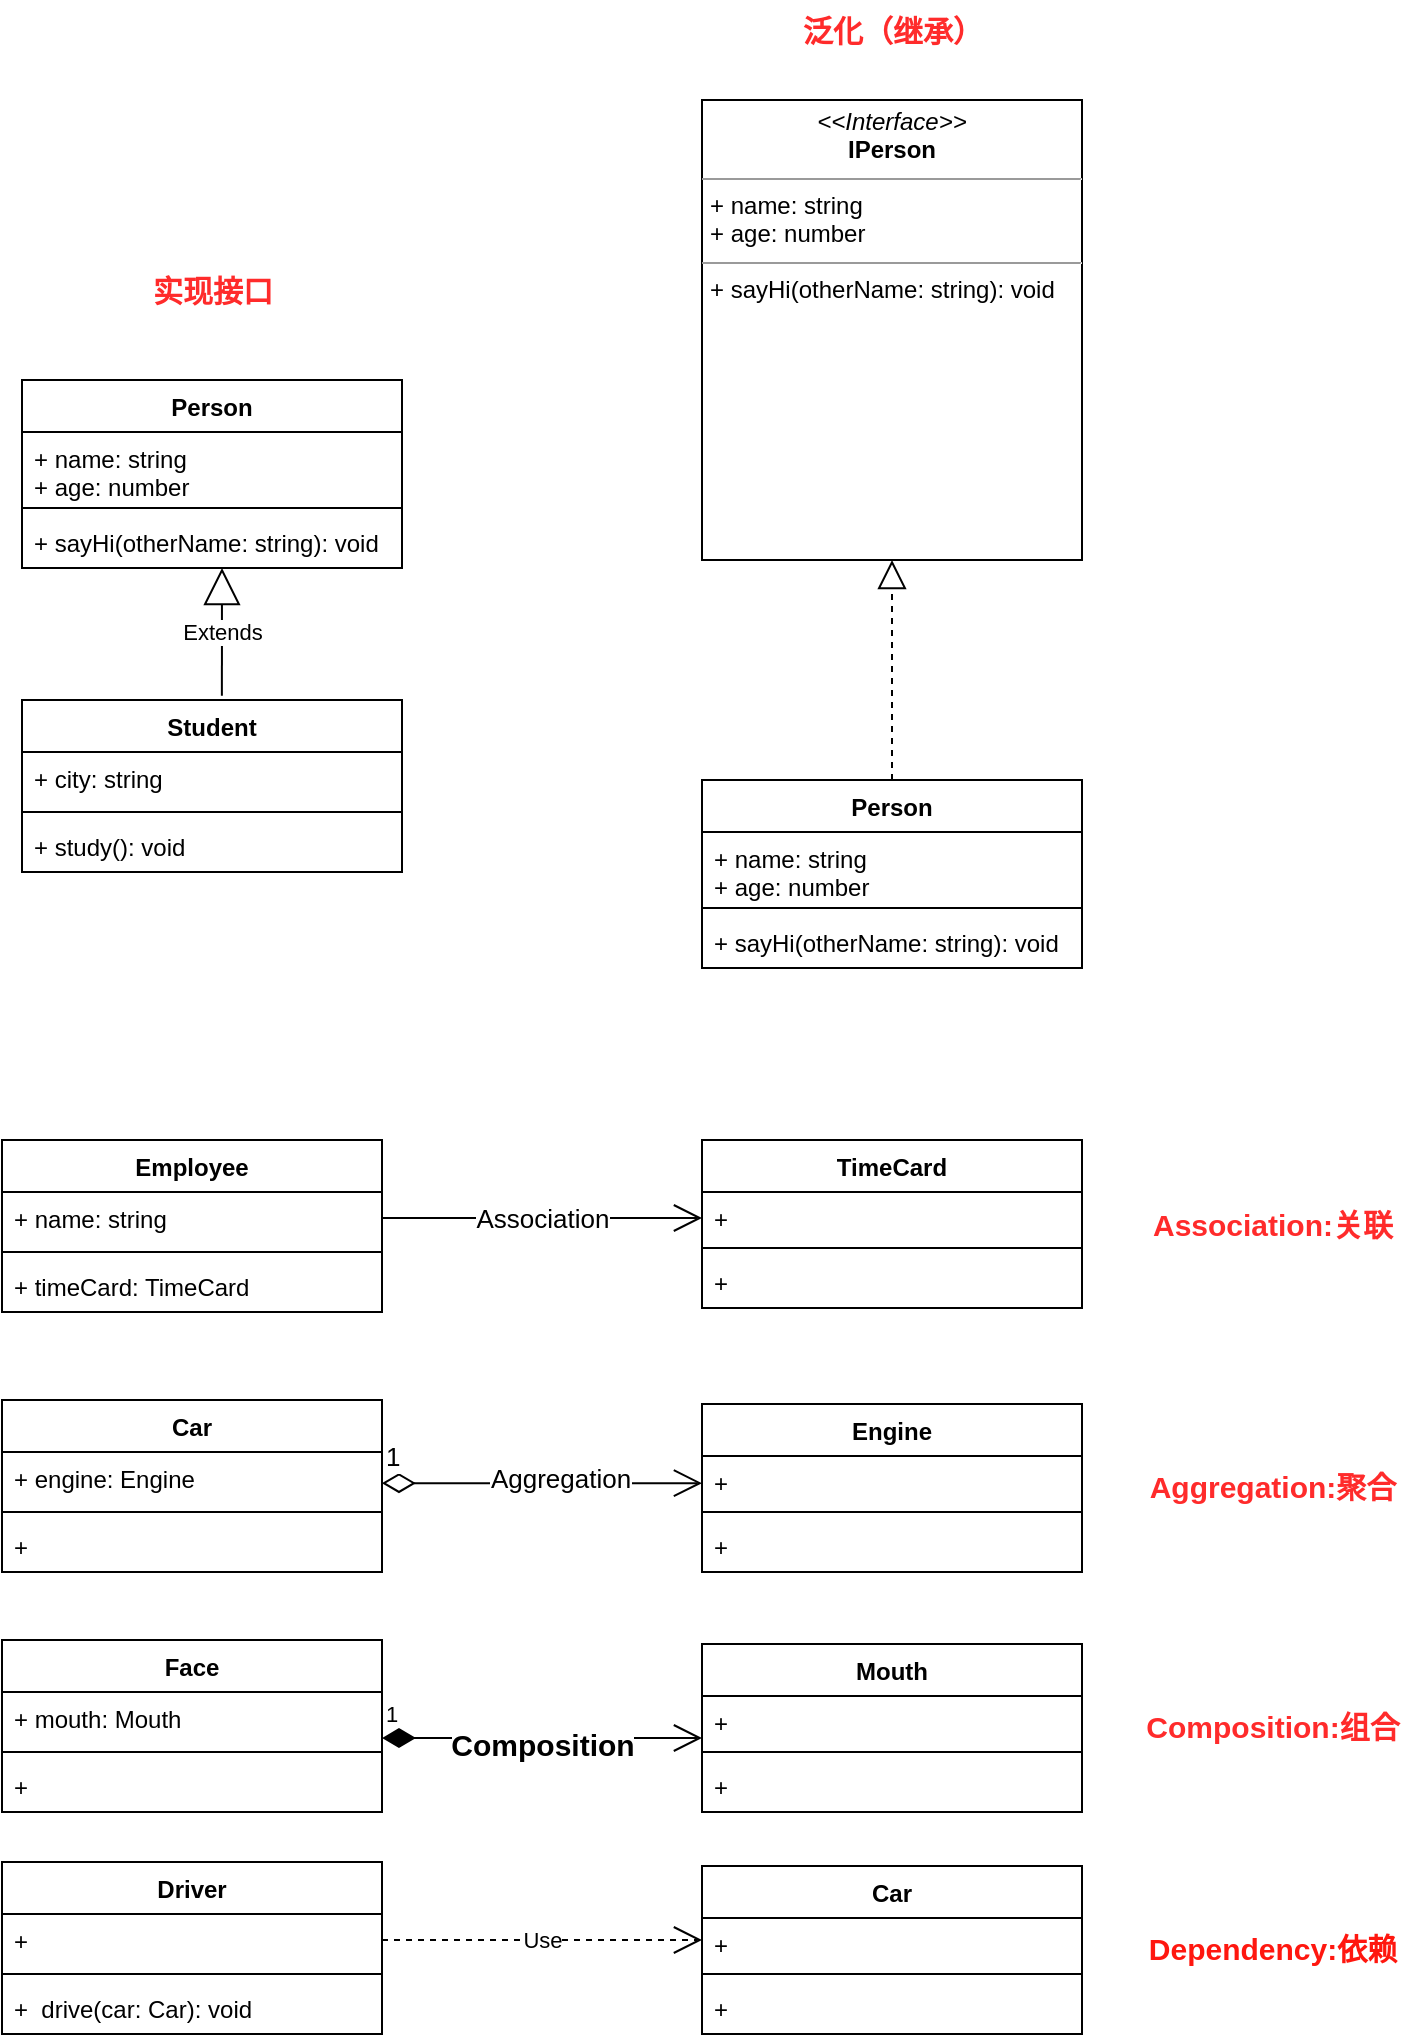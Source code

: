 <mxfile version="20.3.0" type="device"><diagram name="Page-1" id="c4acf3e9-155e-7222-9cf6-157b1a14988f"><mxGraphModel dx="1038" dy="649" grid="1" gridSize="10" guides="1" tooltips="1" connect="1" arrows="1" fold="1" page="1" pageScale="1" pageWidth="850" pageHeight="1100" background="none" math="0" shadow="0"><root><mxCell id="0"/><mxCell id="1" parent="0"/><mxCell id="KidopOKFZUAFMkktDd2t-1" value="Car" style="swimlane;fontStyle=1;align=center;verticalAlign=top;childLayout=stackLayout;horizontal=1;startSize=26;horizontalStack=0;resizeParent=1;resizeParentMax=0;resizeLast=0;collapsible=1;marginBottom=0;" parent="1" vertex="1"><mxGeometry x="430" y="953" width="190" height="84" as="geometry"><mxRectangle x="350" y="220" width="80" height="30" as="alternateBounds"/></mxGeometry></mxCell><mxCell id="KidopOKFZUAFMkktDd2t-2" value="+ " style="text;strokeColor=none;fillColor=none;align=left;verticalAlign=top;spacingLeft=4;spacingRight=4;overflow=hidden;rotatable=0;points=[[0,0.5],[1,0.5]];portConstraint=eastwest;" parent="KidopOKFZUAFMkktDd2t-1" vertex="1"><mxGeometry y="26" width="190" height="24" as="geometry"/></mxCell><mxCell id="KidopOKFZUAFMkktDd2t-3" value="" style="line;strokeWidth=1;fillColor=none;align=left;verticalAlign=middle;spacingTop=-1;spacingLeft=3;spacingRight=3;rotatable=0;labelPosition=right;points=[];portConstraint=eastwest;strokeColor=inherit;" parent="KidopOKFZUAFMkktDd2t-1" vertex="1"><mxGeometry y="50" width="190" height="8" as="geometry"/></mxCell><mxCell id="KidopOKFZUAFMkktDd2t-4" value="+" style="text;strokeColor=none;fillColor=none;align=left;verticalAlign=top;spacingLeft=4;spacingRight=4;overflow=hidden;rotatable=0;points=[[0,0.5],[1,0.5]];portConstraint=eastwest;" parent="KidopOKFZUAFMkktDd2t-1" vertex="1"><mxGeometry y="58" width="190" height="26" as="geometry"/></mxCell><mxCell id="KidopOKFZUAFMkktDd2t-8" value="Driver" style="swimlane;fontStyle=1;align=center;verticalAlign=top;childLayout=stackLayout;horizontal=1;startSize=26;horizontalStack=0;resizeParent=1;resizeParentMax=0;resizeLast=0;collapsible=1;marginBottom=0;" parent="1" vertex="1"><mxGeometry x="80" y="951" width="190" height="86" as="geometry"/></mxCell><mxCell id="KidopOKFZUAFMkktDd2t-9" value="+" style="text;strokeColor=none;fillColor=none;align=left;verticalAlign=top;spacingLeft=4;spacingRight=4;overflow=hidden;rotatable=0;points=[[0,0.5],[1,0.5]];portConstraint=eastwest;" parent="KidopOKFZUAFMkktDd2t-8" vertex="1"><mxGeometry y="26" width="190" height="26" as="geometry"/></mxCell><mxCell id="KidopOKFZUAFMkktDd2t-10" value="" style="line;strokeWidth=1;fillColor=none;align=left;verticalAlign=middle;spacingTop=-1;spacingLeft=3;spacingRight=3;rotatable=0;labelPosition=right;points=[];portConstraint=eastwest;strokeColor=inherit;" parent="KidopOKFZUAFMkktDd2t-8" vertex="1"><mxGeometry y="52" width="190" height="8" as="geometry"/></mxCell><mxCell id="KidopOKFZUAFMkktDd2t-11" value="+  drive(car: Car): void" style="text;strokeColor=none;fillColor=none;align=left;verticalAlign=top;spacingLeft=4;spacingRight=4;overflow=hidden;rotatable=0;points=[[0,0.5],[1,0.5]];portConstraint=eastwest;" parent="KidopOKFZUAFMkktDd2t-8" vertex="1"><mxGeometry y="60" width="190" height="26" as="geometry"/></mxCell><mxCell id="Gb-73wpjPowLvxwve7U9-1" value="Use" style="endArrow=open;endSize=12;dashed=1;html=1;rounded=0;" parent="1" edge="1"><mxGeometry width="160" relative="1" as="geometry"><mxPoint x="270" y="990" as="sourcePoint"/><mxPoint x="430" y="990" as="targetPoint"/></mxGeometry></mxCell><mxCell id="Gb-73wpjPowLvxwve7U9-4" value="&lt;font style=&quot;font-size: 15px;&quot;&gt;Dependency:依赖&lt;/font&gt;" style="text;html=1;align=center;verticalAlign=middle;resizable=0;points=[];autosize=1;strokeColor=none;fillColor=none;fontStyle=1;fontColor=#FF170F;" parent="1" vertex="1"><mxGeometry x="640" y="979" width="150" height="30" as="geometry"/></mxCell><mxCell id="xwaNXRWWCbVE2IftDWEp-1" value="Engine" style="swimlane;fontStyle=1;align=center;verticalAlign=top;childLayout=stackLayout;horizontal=1;startSize=26;horizontalStack=0;resizeParent=1;resizeParentMax=0;resizeLast=0;collapsible=1;marginBottom=0;" vertex="1" parent="1"><mxGeometry x="430" y="722" width="190" height="84" as="geometry"><mxRectangle x="350" y="220" width="80" height="30" as="alternateBounds"/></mxGeometry></mxCell><mxCell id="xwaNXRWWCbVE2IftDWEp-2" value="+ " style="text;strokeColor=none;fillColor=none;align=left;verticalAlign=top;spacingLeft=4;spacingRight=4;overflow=hidden;rotatable=0;points=[[0,0.5],[1,0.5]];portConstraint=eastwest;" vertex="1" parent="xwaNXRWWCbVE2IftDWEp-1"><mxGeometry y="26" width="190" height="24" as="geometry"/></mxCell><mxCell id="xwaNXRWWCbVE2IftDWEp-3" value="" style="line;strokeWidth=1;fillColor=none;align=left;verticalAlign=middle;spacingTop=-1;spacingLeft=3;spacingRight=3;rotatable=0;labelPosition=right;points=[];portConstraint=eastwest;strokeColor=inherit;" vertex="1" parent="xwaNXRWWCbVE2IftDWEp-1"><mxGeometry y="50" width="190" height="8" as="geometry"/></mxCell><mxCell id="xwaNXRWWCbVE2IftDWEp-4" value="+" style="text;strokeColor=none;fillColor=none;align=left;verticalAlign=top;spacingLeft=4;spacingRight=4;overflow=hidden;rotatable=0;points=[[0,0.5],[1,0.5]];portConstraint=eastwest;" vertex="1" parent="xwaNXRWWCbVE2IftDWEp-1"><mxGeometry y="58" width="190" height="26" as="geometry"/></mxCell><mxCell id="xwaNXRWWCbVE2IftDWEp-5" value="Car" style="swimlane;fontStyle=1;align=center;verticalAlign=top;childLayout=stackLayout;horizontal=1;startSize=26;horizontalStack=0;resizeParent=1;resizeParentMax=0;resizeLast=0;collapsible=1;marginBottom=0;" vertex="1" parent="1"><mxGeometry x="80" y="720" width="190" height="86" as="geometry"/></mxCell><mxCell id="xwaNXRWWCbVE2IftDWEp-6" value="+ engine: Engine" style="text;strokeColor=none;fillColor=none;align=left;verticalAlign=top;spacingLeft=4;spacingRight=4;overflow=hidden;rotatable=0;points=[[0,0.5],[1,0.5]];portConstraint=eastwest;" vertex="1" parent="xwaNXRWWCbVE2IftDWEp-5"><mxGeometry y="26" width="190" height="26" as="geometry"/></mxCell><mxCell id="xwaNXRWWCbVE2IftDWEp-7" value="" style="line;strokeWidth=1;fillColor=none;align=left;verticalAlign=middle;spacingTop=-1;spacingLeft=3;spacingRight=3;rotatable=0;labelPosition=right;points=[];portConstraint=eastwest;strokeColor=inherit;" vertex="1" parent="xwaNXRWWCbVE2IftDWEp-5"><mxGeometry y="52" width="190" height="8" as="geometry"/></mxCell><mxCell id="xwaNXRWWCbVE2IftDWEp-8" value="+ " style="text;strokeColor=none;fillColor=none;align=left;verticalAlign=top;spacingLeft=4;spacingRight=4;overflow=hidden;rotatable=0;points=[[0,0.5],[1,0.5]];portConstraint=eastwest;" vertex="1" parent="xwaNXRWWCbVE2IftDWEp-5"><mxGeometry y="60" width="190" height="26" as="geometry"/></mxCell><mxCell id="xwaNXRWWCbVE2IftDWEp-9" value="1" style="endArrow=open;html=1;endSize=12;startArrow=diamondThin;startSize=14;startFill=0;edgeStyle=orthogonalEdgeStyle;align=left;verticalAlign=bottom;rounded=0;fontSize=13;" edge="1" parent="1"><mxGeometry x="-1" y="3" relative="1" as="geometry"><mxPoint x="270" y="761.58" as="sourcePoint"/><mxPoint x="430" y="761.58" as="targetPoint"/></mxGeometry></mxCell><mxCell id="xwaNXRWWCbVE2IftDWEp-10" value="Aggregation" style="edgeLabel;html=1;align=center;verticalAlign=middle;resizable=0;points=[];fontSize=13;" vertex="1" connectable="0" parent="xwaNXRWWCbVE2IftDWEp-9"><mxGeometry x="0.113" y="3" relative="1" as="geometry"><mxPoint as="offset"/></mxGeometry></mxCell><mxCell id="xwaNXRWWCbVE2IftDWEp-11" value="&lt;font style=&quot;font-size: 15px;&quot;&gt;&lt;span style=&quot;font-size: 15px; background-color: rgb(255, 255, 255);&quot;&gt;Aggregation&lt;/span&gt;:聚合&lt;/font&gt;" style="text;html=1;align=center;verticalAlign=middle;resizable=0;points=[];autosize=1;strokeColor=none;fillColor=none;fontSize=15;fontStyle=1;fontColor=#FF2B2B;" vertex="1" parent="1"><mxGeometry x="640" y="748" width="150" height="30" as="geometry"/></mxCell><mxCell id="xwaNXRWWCbVE2IftDWEp-13" value="TimeCard" style="swimlane;fontStyle=1;align=center;verticalAlign=top;childLayout=stackLayout;horizontal=1;startSize=26;horizontalStack=0;resizeParent=1;resizeParentMax=0;resizeLast=0;collapsible=1;marginBottom=0;" vertex="1" parent="1"><mxGeometry x="430" y="590" width="190" height="84" as="geometry"><mxRectangle x="350" y="220" width="80" height="30" as="alternateBounds"/></mxGeometry></mxCell><mxCell id="xwaNXRWWCbVE2IftDWEp-14" value="+ " style="text;strokeColor=none;fillColor=none;align=left;verticalAlign=top;spacingLeft=4;spacingRight=4;overflow=hidden;rotatable=0;points=[[0,0.5],[1,0.5]];portConstraint=eastwest;" vertex="1" parent="xwaNXRWWCbVE2IftDWEp-13"><mxGeometry y="26" width="190" height="24" as="geometry"/></mxCell><mxCell id="xwaNXRWWCbVE2IftDWEp-15" value="" style="line;strokeWidth=1;fillColor=none;align=left;verticalAlign=middle;spacingTop=-1;spacingLeft=3;spacingRight=3;rotatable=0;labelPosition=right;points=[];portConstraint=eastwest;strokeColor=inherit;" vertex="1" parent="xwaNXRWWCbVE2IftDWEp-13"><mxGeometry y="50" width="190" height="8" as="geometry"/></mxCell><mxCell id="xwaNXRWWCbVE2IftDWEp-16" value="+" style="text;strokeColor=none;fillColor=none;align=left;verticalAlign=top;spacingLeft=4;spacingRight=4;overflow=hidden;rotatable=0;points=[[0,0.5],[1,0.5]];portConstraint=eastwest;" vertex="1" parent="xwaNXRWWCbVE2IftDWEp-13"><mxGeometry y="58" width="190" height="26" as="geometry"/></mxCell><mxCell id="xwaNXRWWCbVE2IftDWEp-17" value="Employee" style="swimlane;fontStyle=1;align=center;verticalAlign=top;childLayout=stackLayout;horizontal=1;startSize=26;horizontalStack=0;resizeParent=1;resizeParentMax=0;resizeLast=0;collapsible=1;marginBottom=0;" vertex="1" parent="1"><mxGeometry x="80" y="590" width="190" height="86" as="geometry"/></mxCell><mxCell id="xwaNXRWWCbVE2IftDWEp-18" value="+ name: string" style="text;strokeColor=none;fillColor=none;align=left;verticalAlign=top;spacingLeft=4;spacingRight=4;overflow=hidden;rotatable=0;points=[[0,0.5],[1,0.5]];portConstraint=eastwest;" vertex="1" parent="xwaNXRWWCbVE2IftDWEp-17"><mxGeometry y="26" width="190" height="26" as="geometry"/></mxCell><mxCell id="xwaNXRWWCbVE2IftDWEp-19" value="" style="line;strokeWidth=1;fillColor=none;align=left;verticalAlign=middle;spacingTop=-1;spacingLeft=3;spacingRight=3;rotatable=0;labelPosition=right;points=[];portConstraint=eastwest;strokeColor=inherit;" vertex="1" parent="xwaNXRWWCbVE2IftDWEp-17"><mxGeometry y="52" width="190" height="8" as="geometry"/></mxCell><mxCell id="xwaNXRWWCbVE2IftDWEp-20" value="+ timeCard: TimeCard" style="text;strokeColor=none;fillColor=none;align=left;verticalAlign=top;spacingLeft=4;spacingRight=4;overflow=hidden;rotatable=0;points=[[0,0.5],[1,0.5]];portConstraint=eastwest;" vertex="1" parent="xwaNXRWWCbVE2IftDWEp-17"><mxGeometry y="60" width="190" height="26" as="geometry"/></mxCell><mxCell id="xwaNXRWWCbVE2IftDWEp-21" value="&lt;div&gt;&lt;font style=&quot;font-size: 13px;&quot;&gt;Association&lt;/font&gt;&lt;/div&gt;" style="endArrow=open;endFill=1;endSize=12;html=1;rounded=0;" edge="1" parent="1"><mxGeometry width="160" relative="1" as="geometry"><mxPoint x="270" y="629" as="sourcePoint"/><mxPoint x="430" y="629" as="targetPoint"/></mxGeometry></mxCell><mxCell id="xwaNXRWWCbVE2IftDWEp-22" value="&lt;font style=&quot;font-size: 15px;&quot;&gt;&lt;span style=&quot;font-size: 15px; background-color: rgb(255, 255, 255);&quot;&gt;Association&lt;/span&gt;:关联&lt;/font&gt;" style="text;html=1;align=center;verticalAlign=middle;resizable=0;points=[];autosize=1;strokeColor=none;fillColor=none;fontSize=15;fontStyle=1;fontColor=#FF2B2B;" vertex="1" parent="1"><mxGeometry x="645" y="617" width="140" height="30" as="geometry"/></mxCell><mxCell id="xwaNXRWWCbVE2IftDWEp-23" value="Mouth" style="swimlane;fontStyle=1;align=center;verticalAlign=top;childLayout=stackLayout;horizontal=1;startSize=26;horizontalStack=0;resizeParent=1;resizeParentMax=0;resizeLast=0;collapsible=1;marginBottom=0;" vertex="1" parent="1"><mxGeometry x="430" y="842" width="190" height="84" as="geometry"><mxRectangle x="350" y="220" width="80" height="30" as="alternateBounds"/></mxGeometry></mxCell><mxCell id="xwaNXRWWCbVE2IftDWEp-24" value="+ " style="text;strokeColor=none;fillColor=none;align=left;verticalAlign=top;spacingLeft=4;spacingRight=4;overflow=hidden;rotatable=0;points=[[0,0.5],[1,0.5]];portConstraint=eastwest;" vertex="1" parent="xwaNXRWWCbVE2IftDWEp-23"><mxGeometry y="26" width="190" height="24" as="geometry"/></mxCell><mxCell id="xwaNXRWWCbVE2IftDWEp-25" value="" style="line;strokeWidth=1;fillColor=none;align=left;verticalAlign=middle;spacingTop=-1;spacingLeft=3;spacingRight=3;rotatable=0;labelPosition=right;points=[];portConstraint=eastwest;strokeColor=inherit;" vertex="1" parent="xwaNXRWWCbVE2IftDWEp-23"><mxGeometry y="50" width="190" height="8" as="geometry"/></mxCell><mxCell id="xwaNXRWWCbVE2IftDWEp-26" value="+" style="text;strokeColor=none;fillColor=none;align=left;verticalAlign=top;spacingLeft=4;spacingRight=4;overflow=hidden;rotatable=0;points=[[0,0.5],[1,0.5]];portConstraint=eastwest;" vertex="1" parent="xwaNXRWWCbVE2IftDWEp-23"><mxGeometry y="58" width="190" height="26" as="geometry"/></mxCell><mxCell id="xwaNXRWWCbVE2IftDWEp-27" value="Face" style="swimlane;fontStyle=1;align=center;verticalAlign=top;childLayout=stackLayout;horizontal=1;startSize=26;horizontalStack=0;resizeParent=1;resizeParentMax=0;resizeLast=0;collapsible=1;marginBottom=0;" vertex="1" parent="1"><mxGeometry x="80" y="840" width="190" height="86" as="geometry"/></mxCell><mxCell id="xwaNXRWWCbVE2IftDWEp-28" value="+ mouth: Mouth" style="text;strokeColor=none;fillColor=none;align=left;verticalAlign=top;spacingLeft=4;spacingRight=4;overflow=hidden;rotatable=0;points=[[0,0.5],[1,0.5]];portConstraint=eastwest;" vertex="1" parent="xwaNXRWWCbVE2IftDWEp-27"><mxGeometry y="26" width="190" height="26" as="geometry"/></mxCell><mxCell id="xwaNXRWWCbVE2IftDWEp-29" value="" style="line;strokeWidth=1;fillColor=none;align=left;verticalAlign=middle;spacingTop=-1;spacingLeft=3;spacingRight=3;rotatable=0;labelPosition=right;points=[];portConstraint=eastwest;strokeColor=inherit;" vertex="1" parent="xwaNXRWWCbVE2IftDWEp-27"><mxGeometry y="52" width="190" height="8" as="geometry"/></mxCell><mxCell id="xwaNXRWWCbVE2IftDWEp-30" value="+  " style="text;strokeColor=none;fillColor=none;align=left;verticalAlign=top;spacingLeft=4;spacingRight=4;overflow=hidden;rotatable=0;points=[[0,0.5],[1,0.5]];portConstraint=eastwest;" vertex="1" parent="xwaNXRWWCbVE2IftDWEp-27"><mxGeometry y="60" width="190" height="26" as="geometry"/></mxCell><mxCell id="xwaNXRWWCbVE2IftDWEp-31" value="1" style="endArrow=open;html=1;endSize=12;startArrow=diamondThin;startSize=14;startFill=1;edgeStyle=orthogonalEdgeStyle;align=left;verticalAlign=bottom;rounded=0;" edge="1" parent="1"><mxGeometry x="-1" y="3" relative="1" as="geometry"><mxPoint x="270" y="889" as="sourcePoint"/><mxPoint x="430" y="889" as="targetPoint"/></mxGeometry></mxCell><mxCell id="xwaNXRWWCbVE2IftDWEp-32" value="Composition" style="edgeLabel;html=1;align=center;verticalAlign=middle;resizable=0;points=[];fontSize=15;fontStyle=1" vertex="1" connectable="0" parent="xwaNXRWWCbVE2IftDWEp-31"><mxGeometry x="-0.203" y="-4" relative="1" as="geometry"><mxPoint x="16" y="-1" as="offset"/></mxGeometry></mxCell><mxCell id="xwaNXRWWCbVE2IftDWEp-33" value="&lt;font style=&quot;font-size: 15px;&quot;&gt;&lt;span style=&quot;font-size: 15px; background-color: rgb(255, 255, 255);&quot;&gt;Composition&lt;/span&gt;:组合&lt;/font&gt;" style="text;html=1;align=center;verticalAlign=middle;resizable=0;points=[];autosize=1;strokeColor=none;fillColor=none;fontSize=15;fontStyle=1;fontColor=#FF2B2B;" vertex="1" parent="1"><mxGeometry x="640" y="868" width="150" height="30" as="geometry"/></mxCell><mxCell id="xwaNXRWWCbVE2IftDWEp-34" value="Person" style="swimlane;fontStyle=1;align=center;verticalAlign=top;childLayout=stackLayout;horizontal=1;startSize=26;horizontalStack=0;resizeParent=1;resizeParentMax=0;resizeLast=0;collapsible=1;marginBottom=0;" vertex="1" parent="1"><mxGeometry x="90" y="210" width="190" height="94" as="geometry"><mxRectangle x="350" y="220" width="80" height="30" as="alternateBounds"/></mxGeometry></mxCell><mxCell id="xwaNXRWWCbVE2IftDWEp-35" value="+ name: string&#10;+ age: number&#10;" style="text;strokeColor=none;fillColor=none;align=left;verticalAlign=top;spacingLeft=4;spacingRight=4;overflow=hidden;rotatable=0;points=[[0,0.5],[1,0.5]];portConstraint=eastwest;" vertex="1" parent="xwaNXRWWCbVE2IftDWEp-34"><mxGeometry y="26" width="190" height="34" as="geometry"/></mxCell><mxCell id="xwaNXRWWCbVE2IftDWEp-36" value="" style="line;strokeWidth=1;fillColor=none;align=left;verticalAlign=middle;spacingTop=-1;spacingLeft=3;spacingRight=3;rotatable=0;labelPosition=right;points=[];portConstraint=eastwest;strokeColor=inherit;" vertex="1" parent="xwaNXRWWCbVE2IftDWEp-34"><mxGeometry y="60" width="190" height="8" as="geometry"/></mxCell><mxCell id="xwaNXRWWCbVE2IftDWEp-37" value="+ sayHi(otherName: string): void" style="text;strokeColor=none;fillColor=none;align=left;verticalAlign=top;spacingLeft=4;spacingRight=4;overflow=hidden;rotatable=0;points=[[0,0.5],[1,0.5]];portConstraint=eastwest;" vertex="1" parent="xwaNXRWWCbVE2IftDWEp-34"><mxGeometry y="68" width="190" height="26" as="geometry"/></mxCell><mxCell id="xwaNXRWWCbVE2IftDWEp-38" value="Student" style="swimlane;fontStyle=1;align=center;verticalAlign=top;childLayout=stackLayout;horizontal=1;startSize=26;horizontalStack=0;resizeParent=1;resizeParentMax=0;resizeLast=0;collapsible=1;marginBottom=0;" vertex="1" parent="1"><mxGeometry x="90" y="370" width="190" height="86" as="geometry"/></mxCell><mxCell id="xwaNXRWWCbVE2IftDWEp-39" value="+ city: string" style="text;strokeColor=none;fillColor=none;align=left;verticalAlign=top;spacingLeft=4;spacingRight=4;overflow=hidden;rotatable=0;points=[[0,0.5],[1,0.5]];portConstraint=eastwest;" vertex="1" parent="xwaNXRWWCbVE2IftDWEp-38"><mxGeometry y="26" width="190" height="26" as="geometry"/></mxCell><mxCell id="xwaNXRWWCbVE2IftDWEp-40" value="" style="line;strokeWidth=1;fillColor=none;align=left;verticalAlign=middle;spacingTop=-1;spacingLeft=3;spacingRight=3;rotatable=0;labelPosition=right;points=[];portConstraint=eastwest;strokeColor=inherit;" vertex="1" parent="xwaNXRWWCbVE2IftDWEp-38"><mxGeometry y="52" width="190" height="8" as="geometry"/></mxCell><mxCell id="xwaNXRWWCbVE2IftDWEp-41" value="+ study(): void" style="text;strokeColor=none;fillColor=none;align=left;verticalAlign=top;spacingLeft=4;spacingRight=4;overflow=hidden;rotatable=0;points=[[0,0.5],[1,0.5]];portConstraint=eastwest;" vertex="1" parent="xwaNXRWWCbVE2IftDWEp-38"><mxGeometry y="60" width="190" height="26" as="geometry"/></mxCell><mxCell id="xwaNXRWWCbVE2IftDWEp-42" value="Extends" style="endArrow=block;endSize=16;endFill=0;html=1;rounded=0;exitX=0.526;exitY=-0.025;exitDx=0;exitDy=0;exitPerimeter=0;" edge="1" parent="1" source="xwaNXRWWCbVE2IftDWEp-38"><mxGeometry width="160" relative="1" as="geometry"><mxPoint x="30" y="304" as="sourcePoint"/><mxPoint x="190" y="304" as="targetPoint"/></mxGeometry></mxCell><mxCell id="xwaNXRWWCbVE2IftDWEp-44" value="&lt;span style=&quot;background-color: rgb(255, 255, 255);&quot;&gt;实现接口&lt;/span&gt;" style="text;html=1;align=center;verticalAlign=middle;resizable=0;points=[];autosize=1;strokeColor=none;fillColor=none;fontSize=15;fontStyle=1;fontColor=#FF2B2B;" vertex="1" parent="1"><mxGeometry x="145" y="150" width="80" height="30" as="geometry"/></mxCell><mxCell id="xwaNXRWWCbVE2IftDWEp-45" value="&lt;p style=&quot;margin:0px;margin-top:4px;text-align:center;&quot;&gt;&lt;i&gt;&amp;lt;&amp;lt;Interface&amp;gt;&amp;gt;&lt;/i&gt;&lt;br&gt;&lt;b&gt;IPerson&lt;/b&gt;&lt;/p&gt;&lt;hr size=&quot;1&quot;&gt;&lt;p style=&quot;margin:0px;margin-left:4px;&quot;&gt;+ name: string&lt;/p&gt;&lt;p style=&quot;margin:0px;margin-left:4px;&quot;&gt;+ age: number&lt;/p&gt;&lt;hr size=&quot;1&quot;&gt;&lt;p style=&quot;margin:0px;margin-left:4px;&quot;&gt;+ sayHi(otherName: string): void&lt;br&gt;&lt;/p&gt;" style="verticalAlign=top;align=left;overflow=fill;fontSize=12;fontFamily=Helvetica;html=1;rounded=0;shadow=0;comic=0;labelBackgroundColor=none;strokeWidth=1" vertex="1" parent="1"><mxGeometry x="430" y="70" width="190" height="230" as="geometry"/></mxCell><mxCell id="xwaNXRWWCbVE2IftDWEp-46" value="Person" style="swimlane;fontStyle=1;align=center;verticalAlign=top;childLayout=stackLayout;horizontal=1;startSize=26;horizontalStack=0;resizeParent=1;resizeParentMax=0;resizeLast=0;collapsible=1;marginBottom=0;" vertex="1" parent="1"><mxGeometry x="430" y="410" width="190" height="94" as="geometry"><mxRectangle x="350" y="220" width="80" height="30" as="alternateBounds"/></mxGeometry></mxCell><mxCell id="xwaNXRWWCbVE2IftDWEp-47" value="+ name: string&#10;+ age: number&#10;" style="text;strokeColor=none;fillColor=none;align=left;verticalAlign=top;spacingLeft=4;spacingRight=4;overflow=hidden;rotatable=0;points=[[0,0.5],[1,0.5]];portConstraint=eastwest;" vertex="1" parent="xwaNXRWWCbVE2IftDWEp-46"><mxGeometry y="26" width="190" height="34" as="geometry"/></mxCell><mxCell id="xwaNXRWWCbVE2IftDWEp-48" value="" style="line;strokeWidth=1;fillColor=none;align=left;verticalAlign=middle;spacingTop=-1;spacingLeft=3;spacingRight=3;rotatable=0;labelPosition=right;points=[];portConstraint=eastwest;strokeColor=inherit;" vertex="1" parent="xwaNXRWWCbVE2IftDWEp-46"><mxGeometry y="60" width="190" height="8" as="geometry"/></mxCell><mxCell id="xwaNXRWWCbVE2IftDWEp-49" value="+ sayHi(otherName: string): void" style="text;strokeColor=none;fillColor=none;align=left;verticalAlign=top;spacingLeft=4;spacingRight=4;overflow=hidden;rotatable=0;points=[[0,0.5],[1,0.5]];portConstraint=eastwest;" vertex="1" parent="xwaNXRWWCbVE2IftDWEp-46"><mxGeometry y="68" width="190" height="26" as="geometry"/></mxCell><mxCell id="xwaNXRWWCbVE2IftDWEp-50" value="" style="endArrow=block;dashed=1;endFill=0;endSize=12;html=1;rounded=0;exitX=0.5;exitY=0;exitDx=0;exitDy=0;entryX=0.5;entryY=1;entryDx=0;entryDy=0;" edge="1" parent="1" source="xwaNXRWWCbVE2IftDWEp-46" target="xwaNXRWWCbVE2IftDWEp-45"><mxGeometry width="160" relative="1" as="geometry"><mxPoint x="370" y="180" as="sourcePoint"/><mxPoint x="530" y="180" as="targetPoint"/></mxGeometry></mxCell><mxCell id="xwaNXRWWCbVE2IftDWEp-51" value="&lt;span style=&quot;background-color: rgb(255, 255, 255);&quot;&gt;泛化（继承）&lt;/span&gt;" style="text;html=1;align=center;verticalAlign=middle;resizable=0;points=[];autosize=1;strokeColor=none;fillColor=none;fontSize=15;fontStyle=1;fontColor=#FF2B2B;" vertex="1" parent="1"><mxGeometry x="470" y="20" width="110" height="30" as="geometry"/></mxCell></root></mxGraphModel></diagram></mxfile>